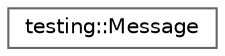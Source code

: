 digraph "クラス階層図"
{
 // LATEX_PDF_SIZE
  bgcolor="transparent";
  edge [fontname=Helvetica,fontsize=10,labelfontname=Helvetica,labelfontsize=10];
  node [fontname=Helvetica,fontsize=10,shape=box,height=0.2,width=0.4];
  rankdir="LR";
  Node0 [id="Node000000",label="testing::Message",height=0.2,width=0.4,color="grey40", fillcolor="white", style="filled",URL="$classtesting_1_1_message.html",tooltip=" "];
}
